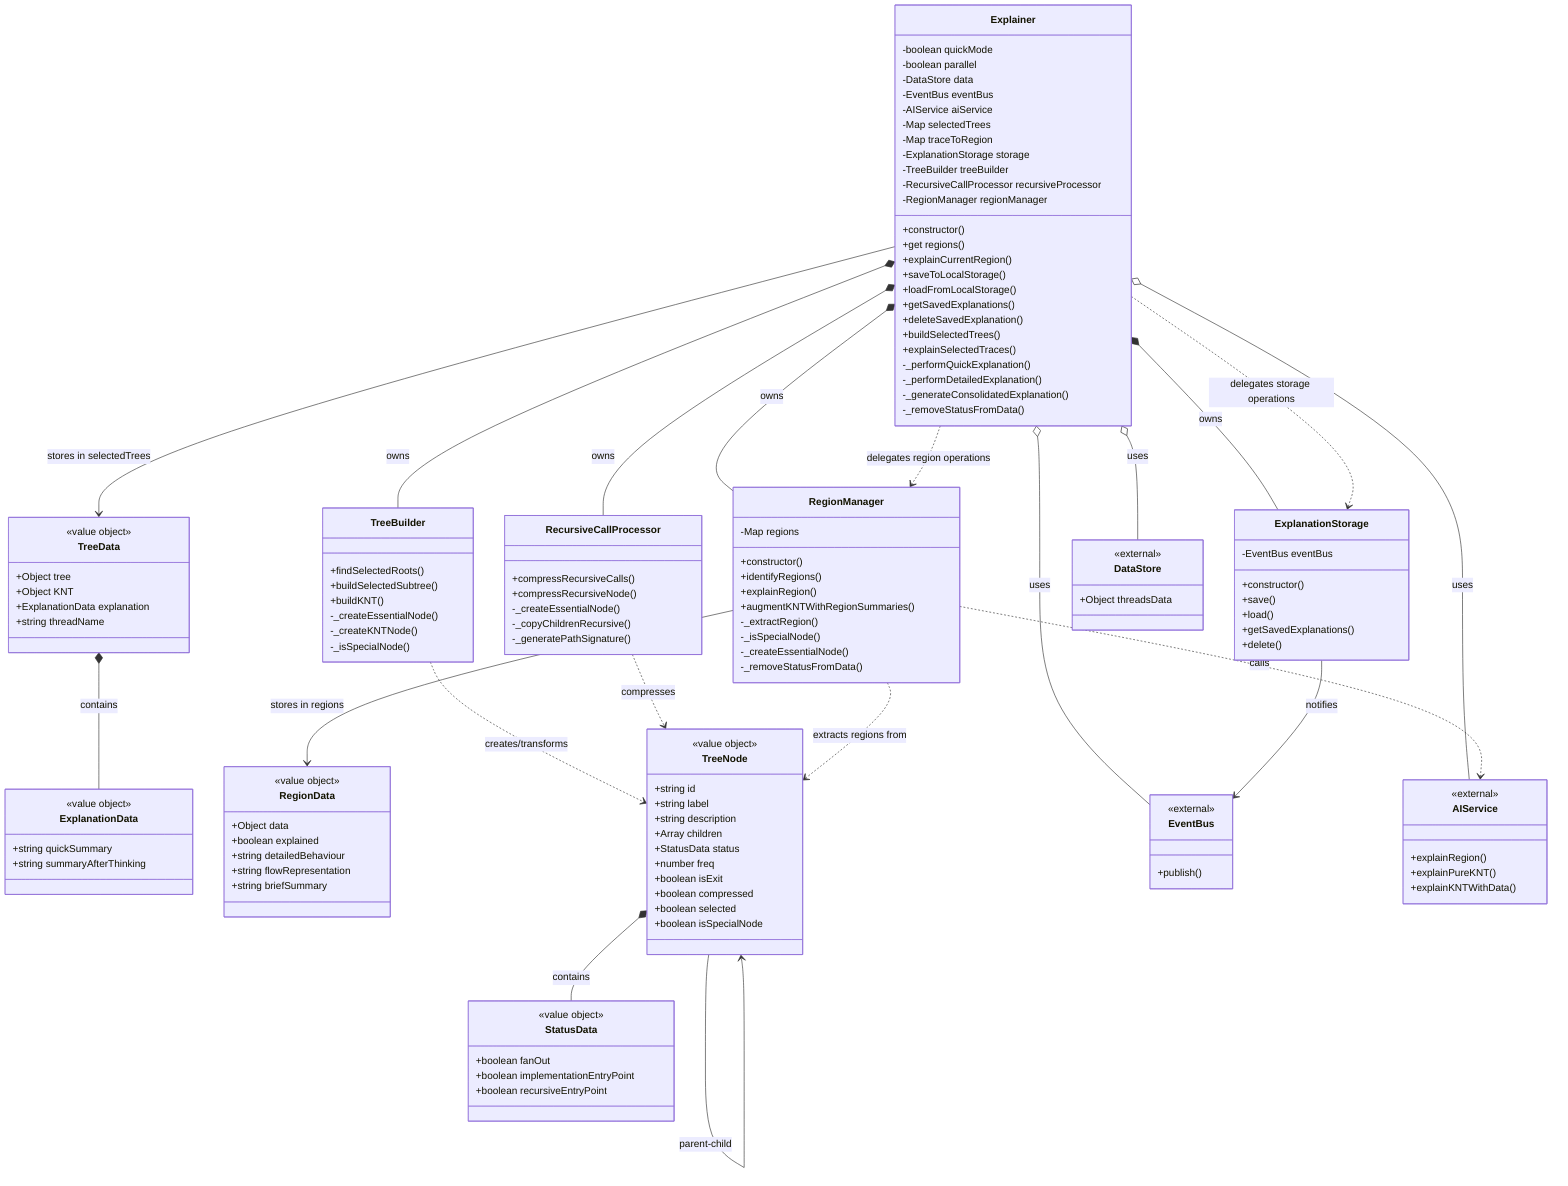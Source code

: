 classDiagram
    class Explainer {
        -boolean quickMode
        -boolean parallel
        -DataStore data
        -EventBus eventBus
        -AIService aiService
        -Map selectedTrees
        -Map traceToRegion
        -ExplanationStorage storage
        -TreeBuilder treeBuilder
        -RecursiveCallProcessor recursiveProcessor
        -RegionManager regionManager
        +constructor()
        +get regions()
        +explainCurrentRegion()
        +saveToLocalStorage()
        +loadFromLocalStorage()
        +getSavedExplanations()
        +deleteSavedExplanation()
        +buildSelectedTrees()
        +explainSelectedTraces()
        -_performQuickExplanation()
        -_performDetailedExplanation()
        -_generateConsolidatedExplanation()
        -_removeStatusFromData()
    }

    class TreeBuilder {
        +findSelectedRoots()
        +buildSelectedSubtree()
        +buildKNT()
        -_createEssentialNode()
        -_createKNTNode()
        -_isSpecialNode()
    }

    class RecursiveCallProcessor {
        +compressRecursiveCalls()
        +compressRecursiveNode()
        -_createEssentialNode()
        -_copyChildrenRecursive()
        -_generatePathSignature()
    }

    class RegionManager {
        -Map regions
        +constructor()
        +identifyRegions()
        +explainRegion()
        +augmentKNTWithRegionSummaries()
        -_extractRegion()
        -_isSpecialNode()
        -_createEssentialNode()
        -_removeStatusFromData()
    }

    class ExplanationStorage {
        -EventBus eventBus
        +constructor()
        +save()
        +load()
        +getSavedExplanations()
        +delete()
    }

    class TreeData {
        <<value object>>
        +Object tree
        +Object KNT
        +ExplanationData explanation
        +string threadName
    }

    class ExplanationData {
        <<value object>>
        +string quickSummary
        +string summaryAfterThinking
    }

    class RegionData {
        <<value object>>
        +Object data
        +boolean explained
        +string detailedBehaviour
        +string flowRepresentation
        +string briefSummary
    }

    class TreeNode {
        <<value object>>
        +string id
        +string label
        +string description
        +Array children
        +StatusData status
        +number freq
        +boolean isExit
        +boolean compressed
        +boolean selected
        +boolean isSpecialNode
    }

    class StatusData {
        <<value object>>
        +boolean fanOut
        +boolean implementationEntryPoint
        +boolean recursiveEntryPoint
    }

    class DataStore {
        <<external>>
        +Object threadsData
    }

    class EventBus {
        <<external>>
        +publish()
    }

    class AIService {
        <<external>>
        +explainRegion()
        +explainPureKNT()
        +explainKNTWithData()
    }

    %% Composition relationships
    Explainer *-- TreeBuilder : owns
    Explainer *-- RecursiveCallProcessor : owns
    Explainer *-- RegionManager : owns
    Explainer *-- ExplanationStorage : owns

    %% Aggregation relationships
    Explainer o-- DataStore : uses
    Explainer o-- EventBus : uses
    Explainer o-- AIService : uses

    %% Association relationships
    ExplanationStorage --> EventBus : notifies
    RegionManager ..> AIService : calls

    %% Data relationships
    Explainer --> TreeData : stores in selectedTrees
    TreeData *-- ExplanationData : contains
    RegionManager --> RegionData : stores in regions
    TreeNode *-- StatusData : contains
    TreeNode --> TreeNode : parent-child

    %% Processing relationships
    TreeBuilder ..> TreeNode : creates/transforms
    RecursiveCallProcessor ..> TreeNode : compresses
    RegionManager ..> TreeNode : extracts regions from

    %% Method delegation
    Explainer ..> RegionManager : delegates region operations
    Explainer ..> ExplanationStorage : delegates storage operations